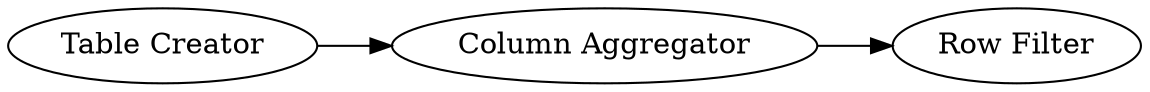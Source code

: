 digraph {
	2 -> 3
	1 -> 2
	1 [label="Table Creator"]
	3 [label="Row Filter"]
	2 [label="Column Aggregator"]
	rankdir=LR
}
